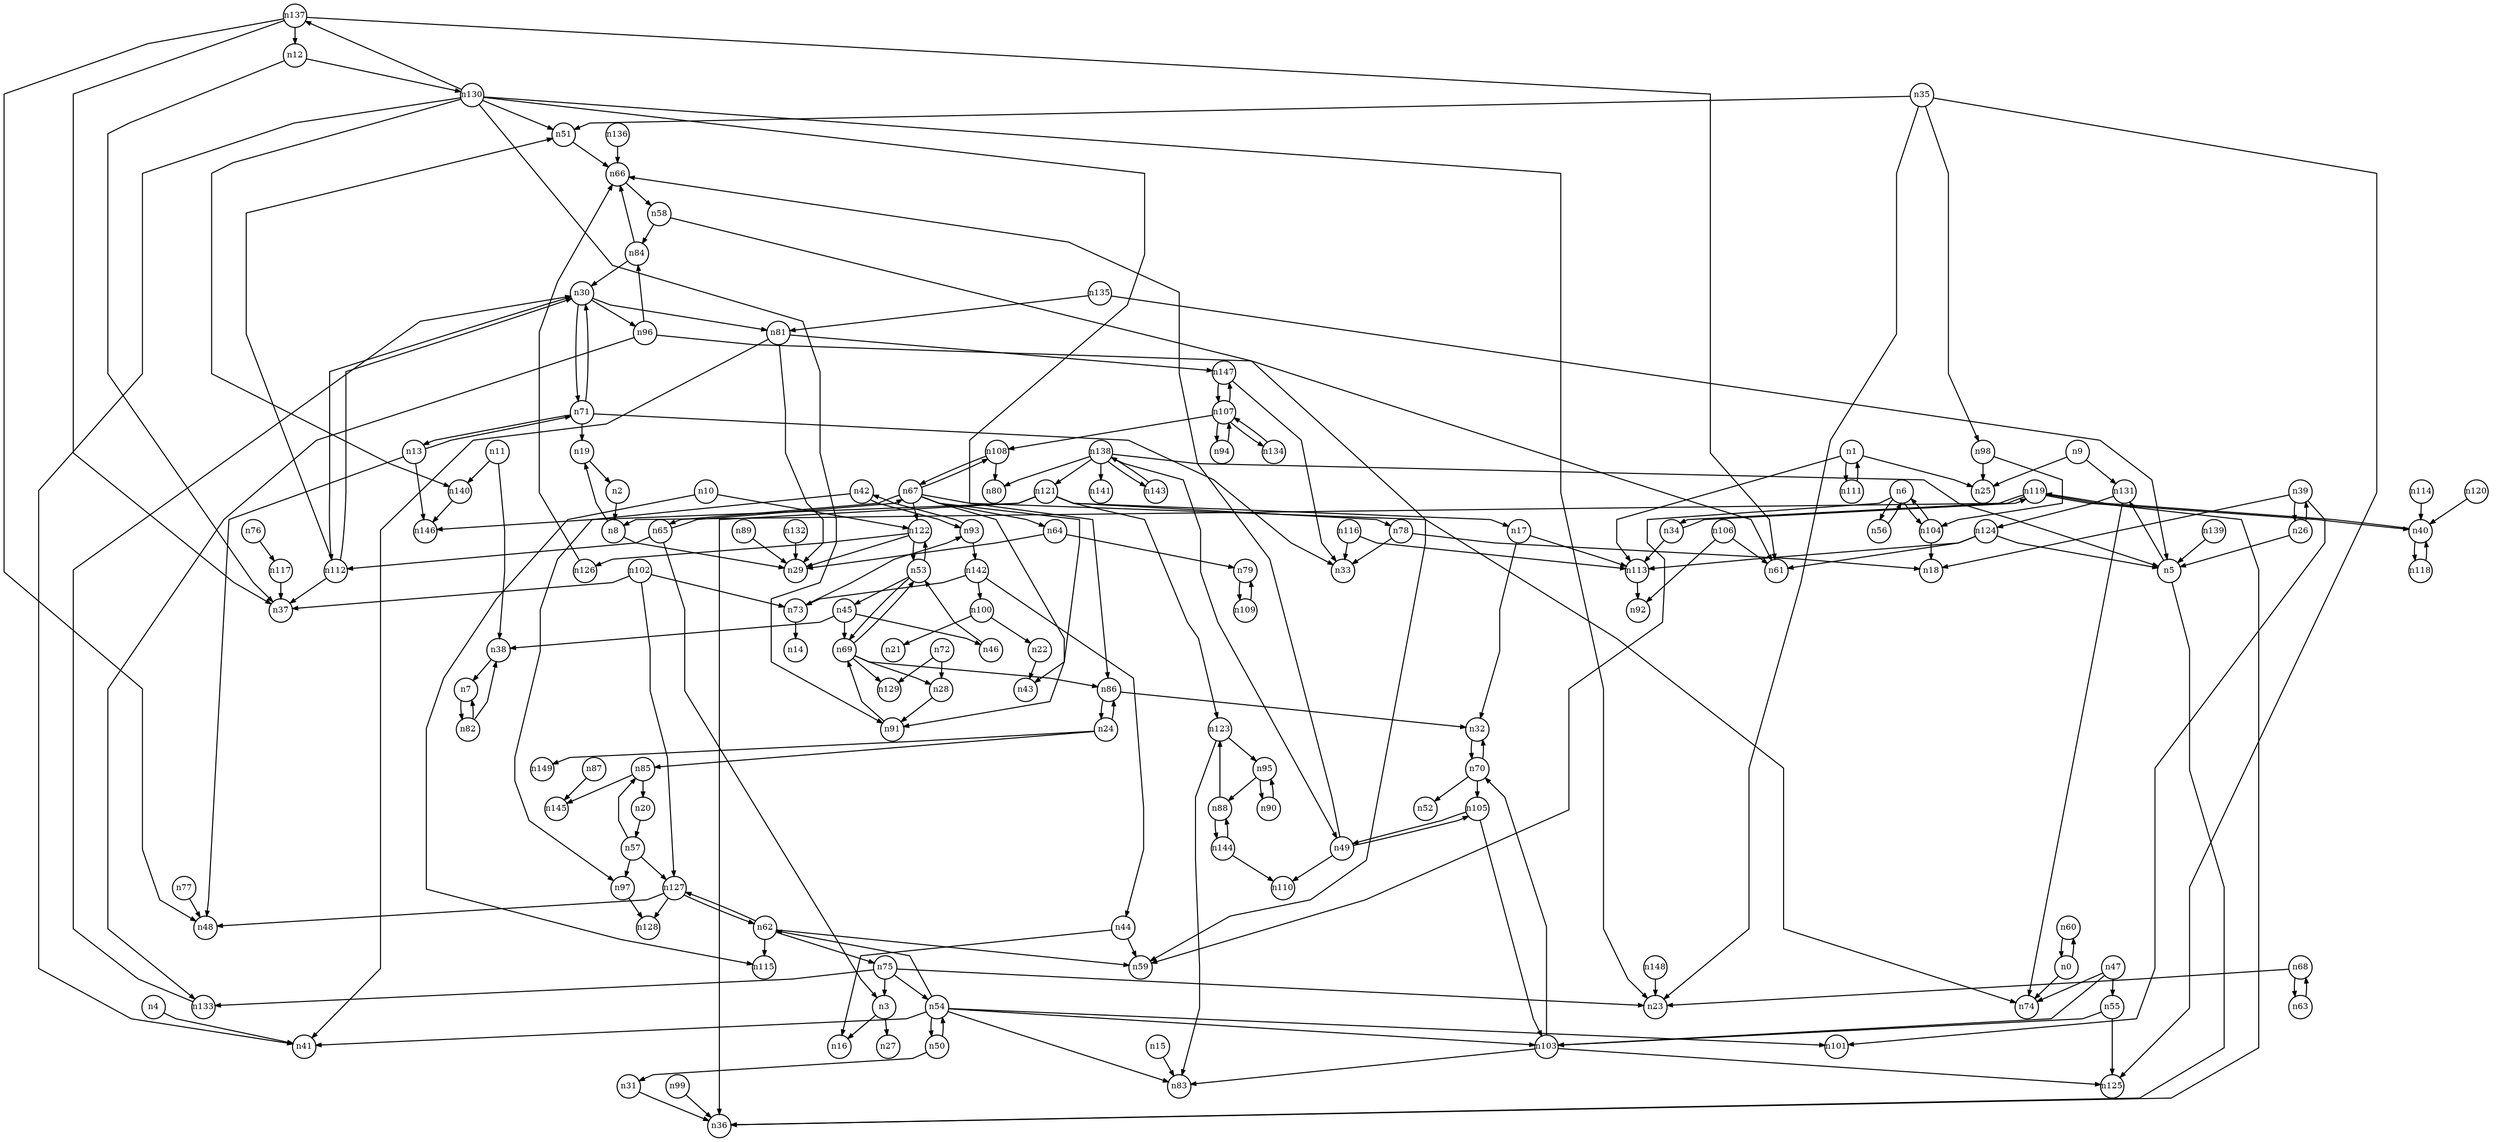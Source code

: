 digraph G{
splines=polyline;
ranksep=0.22;
nodesep=0.22;
nodesize=0.32;
fontsize=8
edge [arrowsize=0.5]
node [fontsize=8 shape=circle width=0.32 fixedsize=shape];

n60 -> n0
n0 -> n60
n0 -> n74
n1 -> n25
n1 -> n111
n1 -> n113
n111 -> n1
n113 -> n92
n8 -> n19
n8 -> n29
n2 -> n8
n3 -> n16
n3 -> n27
n4 -> n41
n5 -> n36
n5 -> n131
n131 -> n74
n131 -> n124
n56 -> n6
n6 -> n56
n6 -> n59
n6 -> n104
n104 -> n18
n104 -> n6
n82 -> n38
n82 -> n7
n7 -> n82
n19 -> n2
n9 -> n25
n9 -> n131
n10 -> n115
n10 -> n122
n122 -> n29
n122 -> n126
n122 -> n53
n38 -> n7
n11 -> n38
n11 -> n140
n140 -> n146
n12 -> n37
n12 -> n130
n130 -> n23
n130 -> n41
n130 -> n51
n130 -> n86
n130 -> n91
n130 -> n140
n130 -> n137
n13 -> n48
n13 -> n146
n13 -> n71
n15 -> n83
n32 -> n70
n17 -> n32
n17 -> n113
n22 -> n43
n85 -> n20
n85 -> n145
n24 -> n85
n24 -> n86
n24 -> n149
n86 -> n32
n86 -> n24
n26 -> n5
n26 -> n39
n91 -> n69
n28 -> n91
n71 -> n13
n71 -> n19
n71 -> n33
n71 -> n30
n30 -> n71
n30 -> n81
n30 -> n96
n30 -> n112
n81 -> n29
n81 -> n41
n81 -> n147
n96 -> n61
n96 -> n84
n96 -> n133
n112 -> n37
n112 -> n51
n112 -> n30
n31 -> n36
n34 -> n113
n34 -> n119
n35 -> n23
n35 -> n51
n35 -> n98
n35 -> n125
n51 -> n66
n98 -> n25
n98 -> n104
n39 -> n18
n39 -> n26
n39 -> n101
n118 -> n40
n40 -> n118
n40 -> n119
n97 -> n128
n42 -> n97
n42 -> n93
n44 -> n16
n44 -> n59
n45 -> n38
n45 -> n46
n45 -> n69
n46 -> n53
n55 -> n103
n55 -> n125
n47 -> n55
n47 -> n74
n47 -> n103
n103 -> n70
n103 -> n83
n103 -> n125
n66 -> n58
n49 -> n66
n49 -> n110
n49 -> n105
n50 -> n31
n50 -> n54
n54 -> n41
n54 -> n62
n54 -> n83
n54 -> n101
n54 -> n103
n54 -> n50
n53 -> n45
n53 -> n122
n53 -> n69
n62 -> n59
n62 -> n115
n62 -> n127
n62 -> n75
n57 -> n85
n57 -> n97
n57 -> n127
n127 -> n48
n127 -> n128
n127 -> n62
n58 -> n59
n58 -> n84
n84 -> n66
n84 -> n30
n68 -> n23
n68 -> n63
n63 -> n68
n64 -> n29
n64 -> n79
n79 -> n109
n65 -> n3
n65 -> n112
n65 -> n67
n67 -> n43
n67 -> n64
n67 -> n65
n67 -> n74
n67 -> n91
n67 -> n108
n67 -> n122
n108 -> n80
n108 -> n67
n69 -> n28
n69 -> n53
n69 -> n86
n69 -> n129
n70 -> n32
n70 -> n52
n70 -> n105
n72 -> n28
n72 -> n129
n73 -> n14
n73 -> n93
n75 -> n3
n75 -> n23
n75 -> n54
n75 -> n133
n133 -> n30
n117 -> n37
n76 -> n117
n77 -> n48
n78 -> n18
n78 -> n33
n147 -> n33
n147 -> n107
n20 -> n57
n87 -> n145
n123 -> n83
n123 -> n95
n88 -> n123
n88 -> n144
n144 -> n110
n144 -> n88
n89 -> n29
n93 -> n42
n93 -> n142
n142 -> n44
n142 -> n73
n142 -> n100
n95 -> n88
n95 -> n90
n90 -> n95
n99 -> n36
n100 -> n21
n100 -> n22
n102 -> n37
n102 -> n73
n102 -> n127
n105 -> n49
n105 -> n103
n106 -> n61
n106 -> n92
n94 -> n107
n107 -> n94
n107 -> n108
n107 -> n147
n107 -> n134
n109 -> n79
n114 -> n40
n116 -> n33
n116 -> n113
n119 -> n8
n119 -> n34
n119 -> n36
n119 -> n40
n120 -> n40
n121 -> n17
n121 -> n36
n121 -> n78
n121 -> n123
n121 -> n146
n126 -> n66
n124 -> n5
n124 -> n61
n124 -> n113
n132 -> n29
n134 -> n107
n135 -> n5
n135 -> n81
n136 -> n66
n137 -> n12
n137 -> n37
n137 -> n48
n137 -> n61
n138 -> n5
n138 -> n49
n138 -> n80
n138 -> n121
n138 -> n141
n138 -> n143
n143 -> n138
n139 -> n5
n148 -> n23
}
